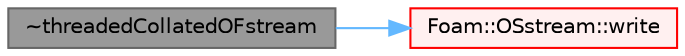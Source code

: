 digraph "~threadedCollatedOFstream"
{
 // LATEX_PDF_SIZE
  bgcolor="transparent";
  edge [fontname=Helvetica,fontsize=10,labelfontname=Helvetica,labelfontsize=10];
  node [fontname=Helvetica,fontsize=10,shape=box,height=0.2,width=0.4];
  rankdir="LR";
  Node1 [id="Node000001",label="~threadedCollatedOFstream",height=0.2,width=0.4,color="gray40", fillcolor="grey60", style="filled", fontcolor="black",tooltip=" "];
  Node1 -> Node2 [id="edge1_Node000001_Node000002",color="steelblue1",style="solid",tooltip=" "];
  Node2 [id="Node000002",label="Foam::OSstream::write",height=0.2,width=0.4,color="red", fillcolor="#FFF0F0", style="filled",URL="$classFoam_1_1OSstream.html#aa3b476f06fa0df546adf5f376083ec2b",tooltip=" "];
}
